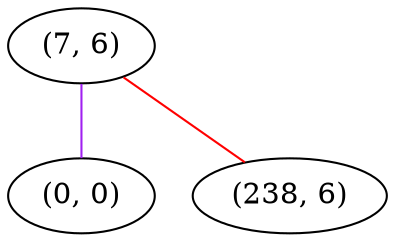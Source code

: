 graph "" {
"(7, 6)";
"(0, 0)";
"(238, 6)";
"(7, 6)" -- "(0, 0)"  [color=purple, key=0, weight=4];
"(7, 6)" -- "(238, 6)"  [color=red, key=0, weight=1];
}
